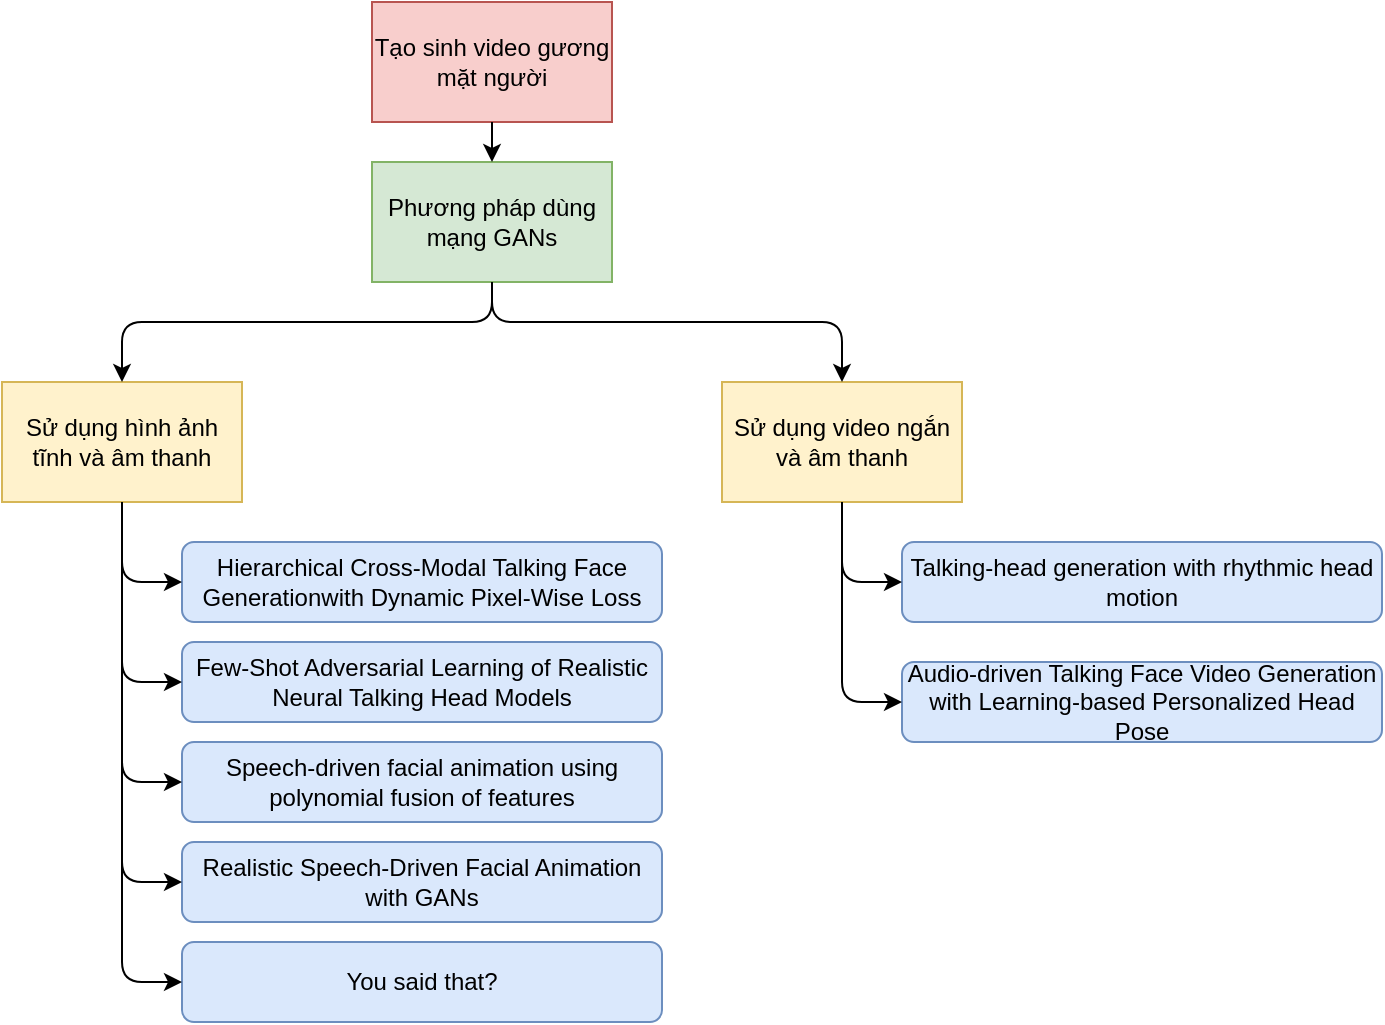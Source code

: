 <mxfile version="14.6.13" type="device"><diagram id="CnaLmncwJqRv77BoNxkj" name="Page-1"><mxGraphModel dx="1366" dy="816" grid="1" gridSize="10" guides="1" tooltips="1" connect="1" arrows="1" fold="1" page="1" pageScale="1" pageWidth="850" pageHeight="1100" math="0" shadow="0"><root><mxCell id="0"/><mxCell id="1" parent="0"/><mxCell id="SeuQABmjLg6gQjZ8tKXB-1" value="Tạo sinh video gương mặt người" style="rounded=0;whiteSpace=wrap;html=1;fillColor=#f8cecc;strokeColor=#b85450;" vertex="1" parent="1"><mxGeometry x="365" y="100" width="120" height="60" as="geometry"/></mxCell><mxCell id="SeuQABmjLg6gQjZ8tKXB-2" value="Phương pháp dùng mạng GANs" style="rounded=0;whiteSpace=wrap;html=1;fillColor=#d5e8d4;strokeColor=#82b366;" vertex="1" parent="1"><mxGeometry x="365" y="180" width="120" height="60" as="geometry"/></mxCell><mxCell id="SeuQABmjLg6gQjZ8tKXB-3" value="" style="endArrow=classic;html=1;exitX=0.5;exitY=1;exitDx=0;exitDy=0;entryX=0.5;entryY=0;entryDx=0;entryDy=0;" edge="1" parent="1" source="SeuQABmjLg6gQjZ8tKXB-1" target="SeuQABmjLg6gQjZ8tKXB-2"><mxGeometry width="50" height="50" relative="1" as="geometry"><mxPoint x="400" y="430" as="sourcePoint"/><mxPoint x="450" y="380" as="targetPoint"/></mxGeometry></mxCell><mxCell id="SeuQABmjLg6gQjZ8tKXB-6" value="Sử dụng hình ảnh tĩnh và âm thanh" style="rounded=0;whiteSpace=wrap;html=1;fillColor=#fff2cc;strokeColor=#d6b656;" vertex="1" parent="1"><mxGeometry x="180" y="290" width="120" height="60" as="geometry"/></mxCell><mxCell id="SeuQABmjLg6gQjZ8tKXB-7" value="" style="endArrow=classic;html=1;exitX=0.5;exitY=1;exitDx=0;exitDy=0;entryX=0.5;entryY=0;entryDx=0;entryDy=0;" edge="1" parent="1" source="SeuQABmjLg6gQjZ8tKXB-2" target="SeuQABmjLg6gQjZ8tKXB-6"><mxGeometry width="50" height="50" relative="1" as="geometry"><mxPoint x="400" y="410" as="sourcePoint"/><mxPoint x="450" y="360" as="targetPoint"/><Array as="points"><mxPoint x="425" y="260"/><mxPoint x="240" y="260"/></Array></mxGeometry></mxCell><mxCell id="SeuQABmjLg6gQjZ8tKXB-8" value="Sử dụng video ngắn và âm thanh" style="rounded=0;whiteSpace=wrap;html=1;fillColor=#fff2cc;strokeColor=#d6b656;" vertex="1" parent="1"><mxGeometry x="540" y="290" width="120" height="60" as="geometry"/></mxCell><mxCell id="SeuQABmjLg6gQjZ8tKXB-9" value="" style="endArrow=classic;html=1;exitX=0.5;exitY=1;exitDx=0;exitDy=0;entryX=0.5;entryY=0;entryDx=0;entryDy=0;" edge="1" parent="1" source="SeuQABmjLg6gQjZ8tKXB-2" target="SeuQABmjLg6gQjZ8tKXB-8"><mxGeometry width="50" height="50" relative="1" as="geometry"><mxPoint x="400" y="410" as="sourcePoint"/><mxPoint x="450" y="360" as="targetPoint"/><Array as="points"><mxPoint x="425" y="260"/><mxPoint x="600" y="260"/></Array></mxGeometry></mxCell><mxCell id="SeuQABmjLg6gQjZ8tKXB-11" value="Hierarchical Cross-Modal Talking Face Generationwith Dynamic Pixel-Wise Loss" style="rounded=1;whiteSpace=wrap;html=1;fillColor=#dae8fc;strokeColor=#6c8ebf;" vertex="1" parent="1"><mxGeometry x="270" y="370" width="240" height="40" as="geometry"/></mxCell><mxCell id="SeuQABmjLg6gQjZ8tKXB-12" value="" style="endArrow=classic;html=1;exitX=0.5;exitY=1;exitDx=0;exitDy=0;entryX=0;entryY=0.5;entryDx=0;entryDy=0;" edge="1" parent="1" source="SeuQABmjLg6gQjZ8tKXB-6" target="SeuQABmjLg6gQjZ8tKXB-11"><mxGeometry width="50" height="50" relative="1" as="geometry"><mxPoint x="400" y="480" as="sourcePoint"/><mxPoint x="450" y="430" as="targetPoint"/><Array as="points"><mxPoint x="240" y="390"/></Array></mxGeometry></mxCell><mxCell id="SeuQABmjLg6gQjZ8tKXB-13" value="Few-Shot Adversarial Learning of Realistic Neural Talking Head Models" style="rounded=1;whiteSpace=wrap;html=1;fillColor=#dae8fc;strokeColor=#6c8ebf;" vertex="1" parent="1"><mxGeometry x="270" y="420" width="240" height="40" as="geometry"/></mxCell><mxCell id="SeuQABmjLg6gQjZ8tKXB-14" value="Speech-driven facial animation using polynomial fusion of features" style="rounded=1;whiteSpace=wrap;html=1;fillColor=#dae8fc;strokeColor=#6c8ebf;" vertex="1" parent="1"><mxGeometry x="270" y="470" width="240" height="40" as="geometry"/></mxCell><mxCell id="SeuQABmjLg6gQjZ8tKXB-15" value="Talking-head generation with rhythmic head motion" style="rounded=1;whiteSpace=wrap;html=1;fillColor=#dae8fc;strokeColor=#6c8ebf;" vertex="1" parent="1"><mxGeometry x="630" y="370" width="240" height="40" as="geometry"/></mxCell><mxCell id="SeuQABmjLg6gQjZ8tKXB-18" value="" style="endArrow=classic;html=1;exitX=0.5;exitY=1;exitDx=0;exitDy=0;entryX=0;entryY=0.5;entryDx=0;entryDy=0;" edge="1" parent="1" source="SeuQABmjLg6gQjZ8tKXB-8" target="SeuQABmjLg6gQjZ8tKXB-15"><mxGeometry width="50" height="50" relative="1" as="geometry"><mxPoint x="400" y="480" as="sourcePoint"/><mxPoint x="450" y="430" as="targetPoint"/><Array as="points"><mxPoint x="600" y="390"/></Array></mxGeometry></mxCell><mxCell id="SeuQABmjLg6gQjZ8tKXB-19" value="" style="endArrow=classic;html=1;exitX=0.5;exitY=1;exitDx=0;exitDy=0;entryX=0;entryY=0.5;entryDx=0;entryDy=0;" edge="1" parent="1" source="SeuQABmjLg6gQjZ8tKXB-6" target="SeuQABmjLg6gQjZ8tKXB-13"><mxGeometry width="50" height="50" relative="1" as="geometry"><mxPoint x="400" y="480" as="sourcePoint"/><mxPoint x="450" y="430" as="targetPoint"/><Array as="points"><mxPoint x="240" y="440"/></Array></mxGeometry></mxCell><mxCell id="SeuQABmjLg6gQjZ8tKXB-20" value="" style="endArrow=classic;html=1;exitX=0.5;exitY=1;exitDx=0;exitDy=0;entryX=0;entryY=0.5;entryDx=0;entryDy=0;" edge="1" parent="1" source="SeuQABmjLg6gQjZ8tKXB-6" target="SeuQABmjLg6gQjZ8tKXB-14"><mxGeometry width="50" height="50" relative="1" as="geometry"><mxPoint x="400" y="480" as="sourcePoint"/><mxPoint x="450" y="430" as="targetPoint"/><Array as="points"><mxPoint x="240" y="490"/></Array></mxGeometry></mxCell><mxCell id="SeuQABmjLg6gQjZ8tKXB-21" value="Audio-driven Talking Face Video Generation with Learning-based Personalized Head Pose" style="rounded=1;whiteSpace=wrap;html=1;fillColor=#dae8fc;strokeColor=#6c8ebf;" vertex="1" parent="1"><mxGeometry x="630" y="430" width="240" height="40" as="geometry"/></mxCell><mxCell id="SeuQABmjLg6gQjZ8tKXB-22" value="" style="endArrow=classic;html=1;entryX=0;entryY=0.5;entryDx=0;entryDy=0;exitX=0.5;exitY=1;exitDx=0;exitDy=0;" edge="1" parent="1" source="SeuQABmjLg6gQjZ8tKXB-8" target="SeuQABmjLg6gQjZ8tKXB-21"><mxGeometry width="50" height="50" relative="1" as="geometry"><mxPoint x="400" y="470" as="sourcePoint"/><mxPoint x="450" y="420" as="targetPoint"/><Array as="points"><mxPoint x="600" y="450"/></Array></mxGeometry></mxCell><mxCell id="SeuQABmjLg6gQjZ8tKXB-23" value="Realistic Speech-Driven Facial Animation with GANs" style="rounded=1;whiteSpace=wrap;html=1;fillColor=#dae8fc;strokeColor=#6c8ebf;" vertex="1" parent="1"><mxGeometry x="270" y="520" width="240" height="40" as="geometry"/></mxCell><mxCell id="SeuQABmjLg6gQjZ8tKXB-24" value="" style="endArrow=classic;html=1;exitX=0.5;exitY=1;exitDx=0;exitDy=0;entryX=0;entryY=0.5;entryDx=0;entryDy=0;" edge="1" parent="1" source="SeuQABmjLg6gQjZ8tKXB-6" target="SeuQABmjLg6gQjZ8tKXB-23"><mxGeometry width="50" height="50" relative="1" as="geometry"><mxPoint x="400" y="480" as="sourcePoint"/><mxPoint x="450" y="430" as="targetPoint"/><Array as="points"><mxPoint x="240" y="540"/></Array></mxGeometry></mxCell><mxCell id="SeuQABmjLg6gQjZ8tKXB-26" value="You said that?" style="rounded=1;whiteSpace=wrap;html=1;fillColor=#dae8fc;strokeColor=#6c8ebf;" vertex="1" parent="1"><mxGeometry x="270" y="570" width="240" height="40" as="geometry"/></mxCell><mxCell id="SeuQABmjLg6gQjZ8tKXB-27" value="" style="endArrow=classic;html=1;entryX=0;entryY=0.5;entryDx=0;entryDy=0;exitX=0.5;exitY=1;exitDx=0;exitDy=0;" edge="1" parent="1" source="SeuQABmjLg6gQjZ8tKXB-6" target="SeuQABmjLg6gQjZ8tKXB-26"><mxGeometry width="50" height="50" relative="1" as="geometry"><mxPoint x="400" y="480" as="sourcePoint"/><mxPoint x="450" y="430" as="targetPoint"/><Array as="points"><mxPoint x="240" y="430"/><mxPoint x="240" y="590"/></Array></mxGeometry></mxCell></root></mxGraphModel></diagram></mxfile>